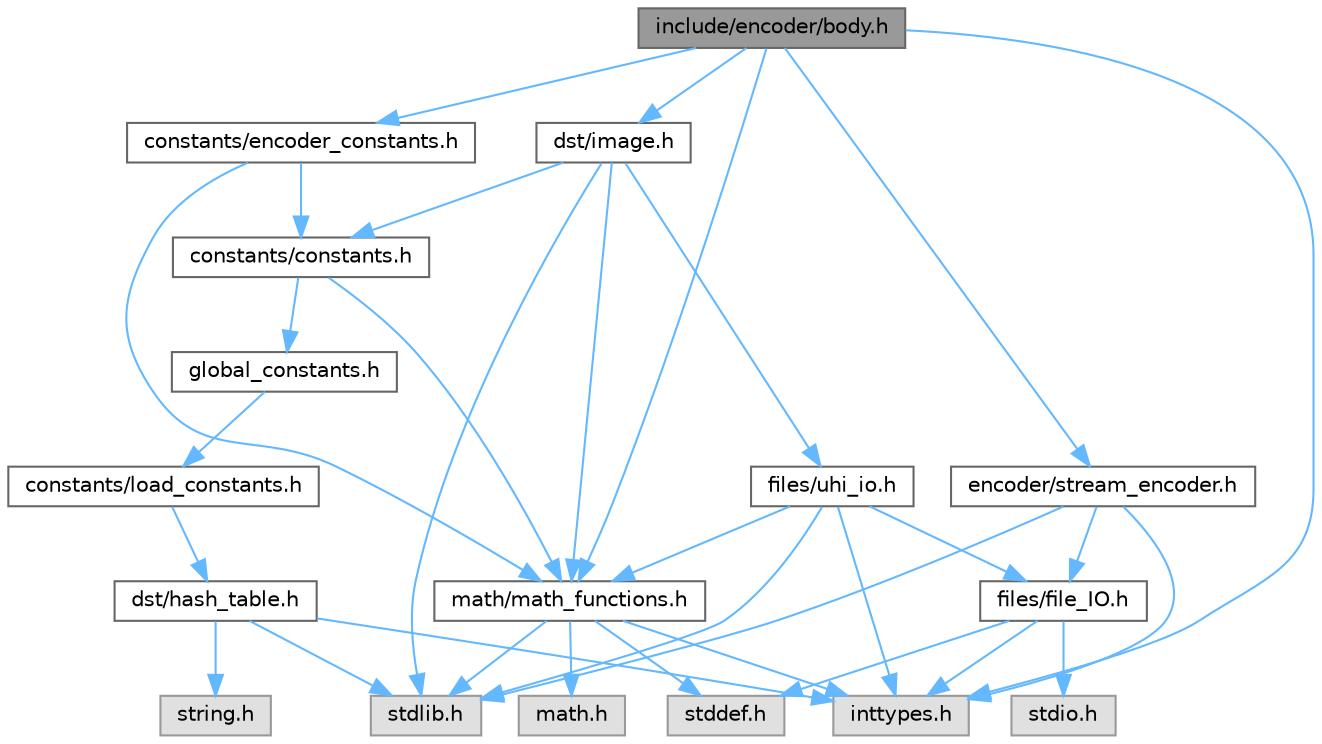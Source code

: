 digraph "include/encoder/body.h"
{
 // LATEX_PDF_SIZE
  bgcolor="transparent";
  edge [fontname=Helvetica,fontsize=10,labelfontname=Helvetica,labelfontsize=10];
  node [fontname=Helvetica,fontsize=10,shape=box,height=0.2,width=0.4];
  Node1 [id="Node000001",label="include/encoder/body.h",height=0.2,width=0.4,color="gray40", fillcolor="grey60", style="filled", fontcolor="black",tooltip=" "];
  Node1 -> Node2 [id="edge65_Node000001_Node000002",color="steelblue1",style="solid",tooltip=" "];
  Node2 [id="Node000002",label="inttypes.h",height=0.2,width=0.4,color="grey60", fillcolor="#E0E0E0", style="filled",tooltip=" "];
  Node1 -> Node3 [id="edge66_Node000001_Node000003",color="steelblue1",style="solid",tooltip=" "];
  Node3 [id="Node000003",label="math/math_functions.h",height=0.2,width=0.4,color="grey40", fillcolor="white", style="filled",URL="$d7/d9a/a00152.html",tooltip=" "];
  Node3 -> Node4 [id="edge67_Node000003_Node000004",color="steelblue1",style="solid",tooltip=" "];
  Node4 [id="Node000004",label="stdlib.h",height=0.2,width=0.4,color="grey60", fillcolor="#E0E0E0", style="filled",tooltip=" "];
  Node3 -> Node5 [id="edge68_Node000003_Node000005",color="steelblue1",style="solid",tooltip=" "];
  Node5 [id="Node000005",label="math.h",height=0.2,width=0.4,color="grey60", fillcolor="#E0E0E0", style="filled",tooltip=" "];
  Node3 -> Node2 [id="edge69_Node000003_Node000002",color="steelblue1",style="solid",tooltip=" "];
  Node3 -> Node6 [id="edge70_Node000003_Node000006",color="steelblue1",style="solid",tooltip=" "];
  Node6 [id="Node000006",label="stddef.h",height=0.2,width=0.4,color="grey60", fillcolor="#E0E0E0", style="filled",tooltip=" "];
  Node1 -> Node7 [id="edge71_Node000001_Node000007",color="steelblue1",style="solid",tooltip=" "];
  Node7 [id="Node000007",label="dst/image.h",height=0.2,width=0.4,color="grey40", fillcolor="white", style="filled",URL="$d3/d00/a00113.html",tooltip=" "];
  Node7 -> Node3 [id="edge72_Node000007_Node000003",color="steelblue1",style="solid",tooltip=" "];
  Node7 -> Node8 [id="edge73_Node000007_Node000008",color="steelblue1",style="solid",tooltip=" "];
  Node8 [id="Node000008",label="constants/constants.h",height=0.2,width=0.4,color="grey40", fillcolor="white", style="filled",URL="$d9/db6/a00146.html",tooltip=" "];
  Node8 -> Node3 [id="edge74_Node000008_Node000003",color="steelblue1",style="solid",tooltip=" "];
  Node8 -> Node9 [id="edge75_Node000008_Node000009",color="steelblue1",style="solid",tooltip=" "];
  Node9 [id="Node000009",label="global_constants.h",height=0.2,width=0.4,color="grey40", fillcolor="white", style="filled",URL="$d2/df5/a00137.html",tooltip=" "];
  Node9 -> Node10 [id="edge76_Node000009_Node000010",color="steelblue1",style="solid",tooltip=" "];
  Node10 [id="Node000010",label="constants/load_constants.h",height=0.2,width=0.4,color="grey40", fillcolor="white", style="filled",URL="$d7/dce/a00143.html",tooltip=" "];
  Node10 -> Node11 [id="edge77_Node000010_Node000011",color="steelblue1",style="solid",tooltip=" "];
  Node11 [id="Node000011",label="dst/hash_table.h",height=0.2,width=0.4,color="grey40", fillcolor="white", style="filled",URL="$df/d6a/a00119.html",tooltip=" "];
  Node11 -> Node4 [id="edge78_Node000011_Node000004",color="steelblue1",style="solid",tooltip=" "];
  Node11 -> Node2 [id="edge79_Node000011_Node000002",color="steelblue1",style="solid",tooltip=" "];
  Node11 -> Node12 [id="edge80_Node000011_Node000012",color="steelblue1",style="solid",tooltip=" "];
  Node12 [id="Node000012",label="string.h",height=0.2,width=0.4,color="grey60", fillcolor="#E0E0E0", style="filled",tooltip=" "];
  Node7 -> Node4 [id="edge81_Node000007_Node000004",color="steelblue1",style="solid",tooltip=" "];
  Node7 -> Node13 [id="edge82_Node000007_Node000013",color="steelblue1",style="solid",tooltip=" "];
  Node13 [id="Node000013",label="files/uhi_io.h",height=0.2,width=0.4,color="grey40", fillcolor="white", style="filled",URL="$d1/d88/a00128.html",tooltip=" "];
  Node13 -> Node2 [id="edge83_Node000013_Node000002",color="steelblue1",style="solid",tooltip=" "];
  Node13 -> Node4 [id="edge84_Node000013_Node000004",color="steelblue1",style="solid",tooltip=" "];
  Node13 -> Node14 [id="edge85_Node000013_Node000014",color="steelblue1",style="solid",tooltip=" "];
  Node14 [id="Node000014",label="files/file_IO.h",height=0.2,width=0.4,color="grey40", fillcolor="white", style="filled",URL="$df/dc8/a00122.html",tooltip=" "];
  Node14 -> Node2 [id="edge86_Node000014_Node000002",color="steelblue1",style="solid",tooltip=" "];
  Node14 -> Node6 [id="edge87_Node000014_Node000006",color="steelblue1",style="solid",tooltip=" "];
  Node14 -> Node15 [id="edge88_Node000014_Node000015",color="steelblue1",style="solid",tooltip=" "];
  Node15 [id="Node000015",label="stdio.h",height=0.2,width=0.4,color="grey60", fillcolor="#E0E0E0", style="filled",tooltip=" "];
  Node13 -> Node3 [id="edge89_Node000013_Node000003",color="steelblue1",style="solid",tooltip=" "];
  Node1 -> Node16 [id="edge90_Node000001_Node000016",color="steelblue1",style="solid",tooltip=" "];
  Node16 [id="Node000016",label="constants/encoder_constants.h",height=0.2,width=0.4,color="grey40", fillcolor="white", style="filled",URL="$d5/db1/a00140.html",tooltip=" "];
  Node16 -> Node3 [id="edge91_Node000016_Node000003",color="steelblue1",style="solid",tooltip=" "];
  Node16 -> Node8 [id="edge92_Node000016_Node000008",color="steelblue1",style="solid",tooltip=" "];
  Node1 -> Node17 [id="edge93_Node000001_Node000017",color="steelblue1",style="solid",tooltip=" "];
  Node17 [id="Node000017",label="encoder/stream_encoder.h",height=0.2,width=0.4,color="grey40", fillcolor="white", style="filled",URL="$da/d2a/a00086.html",tooltip=" "];
  Node17 -> Node2 [id="edge94_Node000017_Node000002",color="steelblue1",style="solid",tooltip=" "];
  Node17 -> Node4 [id="edge95_Node000017_Node000004",color="steelblue1",style="solid",tooltip=" "];
  Node17 -> Node14 [id="edge96_Node000017_Node000014",color="steelblue1",style="solid",tooltip=" "];
}
